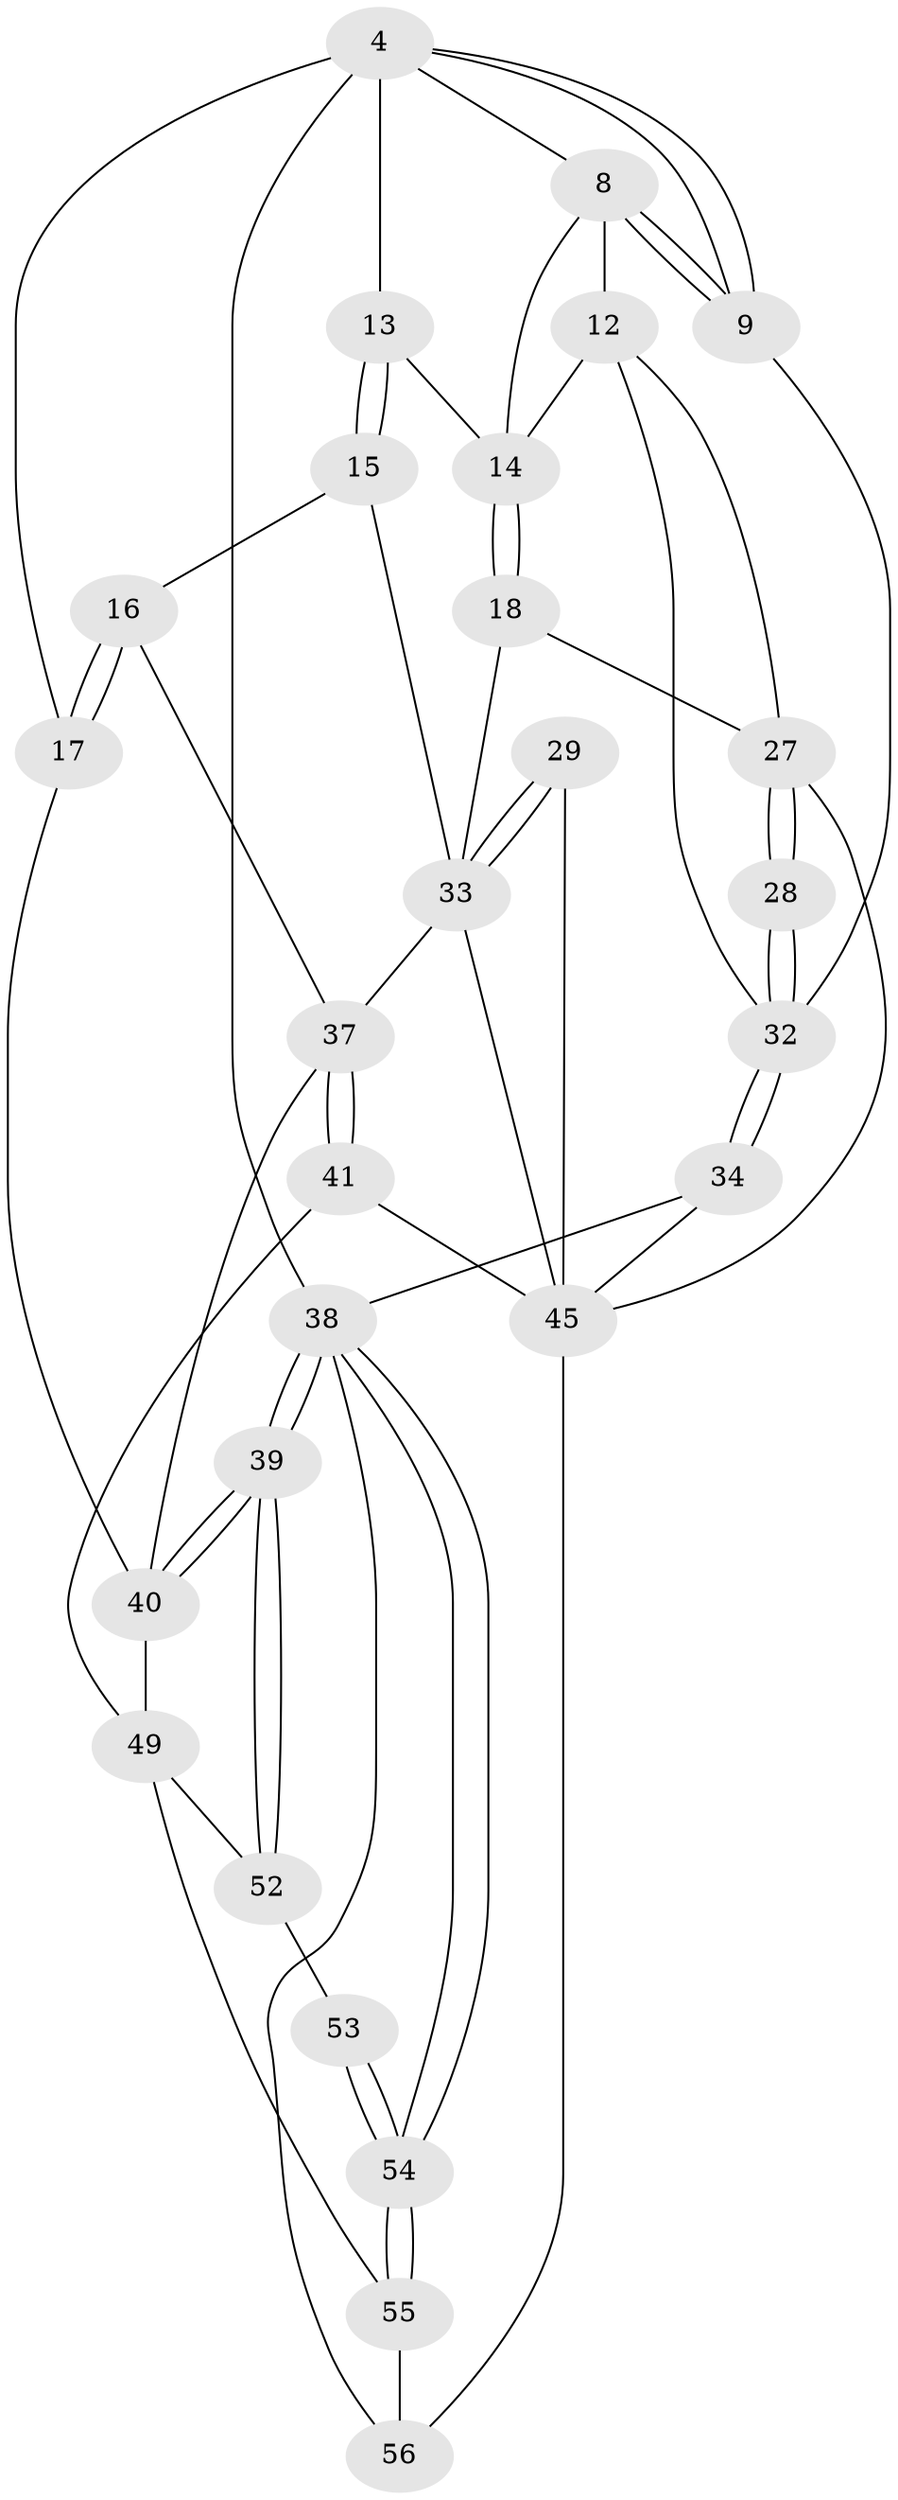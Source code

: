 // original degree distribution, {3: 0.03571428571428571, 5: 0.5, 6: 0.21428571428571427, 4: 0.25}
// Generated by graph-tools (version 1.1) at 2025/01/03/09/25 05:01:06]
// undirected, 28 vertices, 65 edges
graph export_dot {
graph [start="1"]
  node [color=gray90,style=filled];
  4 [pos="+0+0",super="+3"];
  8 [pos="+0.1174678321489839+0.12861527056669295",super="+7"];
  9 [pos="+0+0"];
  12 [pos="+0.19150683273722593+0.25199427015192877",super="+11"];
  13 [pos="+0.623373566799864+0.0039251396839886776",super="+2"];
  14 [pos="+0.5143142503703076+0.145675996253152",super="+10"];
  15 [pos="+0.7234644211369441+0.15205330714547455"];
  16 [pos="+0.7926213373137807+0.20283596683278202"];
  17 [pos="+1+0.100019156065513"];
  18 [pos="+0.47142670476511966+0.2753063592974773"];
  27 [pos="+0.291081259839177+0.46231146228543263",super="+19"];
  28 [pos="+0+0.5989690131993192"];
  29 [pos="+0.44685989013787225+0.5056299308881987"];
  32 [pos="+0+0.6014937486249488",super="+26+25"];
  33 [pos="+0.5711495636870941+0.590603135947534",super="+24+20+21"];
  34 [pos="+0+0.6764649124269727"];
  37 [pos="+0.8122278635443612+0.5422041926534842",super="+23"];
  38 [pos="+1+1",super="+35"];
  39 [pos="+1+0.933004700733666"];
  40 [pos="+1+0.766597028413169",super="+36+31"];
  41 [pos="+0.7669896781734034+0.6341380820262301"];
  45 [pos="+0.31567668034845847+0.7931521135657181",super="+44+43"];
  49 [pos="+0.8236246809728444+0.8226527231166435",super="+46"];
  52 [pos="+0.916517856628975+0.87642325197244",super="+51"];
  53 [pos="+0.8331536126984322+1"];
  54 [pos="+0.7898731586361325+1"];
  55 [pos="+0.599535308816074+1",super="+50"];
  56 [pos="+0.4480364497017866+1",super="+48+47"];
  4 -- 9;
  4 -- 9;
  4 -- 17;
  4 -- 38 [weight=2];
  4 -- 13;
  4 -- 8;
  8 -- 9;
  8 -- 9;
  8 -- 12;
  8 -- 14;
  9 -- 32;
  12 -- 32;
  12 -- 27;
  12 -- 14;
  13 -- 14 [weight=2];
  13 -- 15;
  13 -- 15;
  14 -- 18;
  14 -- 18;
  15 -- 16;
  15 -- 33;
  16 -- 17;
  16 -- 17;
  16 -- 37;
  17 -- 40;
  18 -- 33;
  18 -- 27;
  27 -- 28;
  27 -- 28;
  27 -- 45;
  28 -- 32 [weight=2];
  28 -- 32;
  29 -- 33 [weight=2];
  29 -- 33;
  29 -- 45;
  32 -- 34;
  32 -- 34;
  33 -- 37;
  33 -- 45;
  34 -- 45;
  34 -- 38;
  37 -- 41;
  37 -- 41;
  37 -- 40 [weight=2];
  38 -- 39;
  38 -- 39;
  38 -- 54;
  38 -- 54;
  38 -- 56;
  39 -- 40;
  39 -- 40;
  39 -- 52;
  39 -- 52;
  40 -- 49;
  41 -- 45;
  41 -- 49;
  45 -- 56 [weight=2];
  49 -- 52;
  49 -- 55;
  52 -- 53 [weight=2];
  53 -- 54;
  53 -- 54;
  54 -- 55;
  54 -- 55;
  55 -- 56 [weight=2];
}
